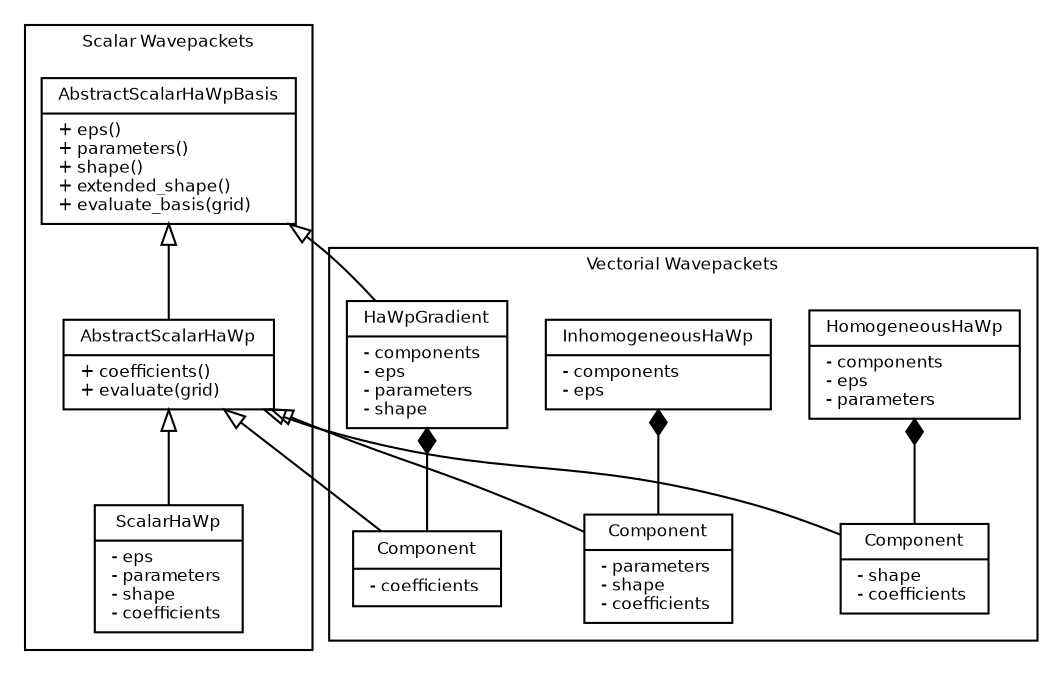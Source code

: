 digraph HaWpInheritance {
    fontname = "Bitstream Vera Sans"
    fontsize = 8

    node [
        fontname = "Bitstream Vera Sans"
        fontsize = 8
        shape = "record"
    ]

    edge [
        fontname = "Bitstream Vera Sans"
        fontsize = 8
        
    ]
    
    subgraph clusterScalarWavepackets {
        label = "Scalar Wavepackets"
        
        AbstractScalarHaWpBasis [
            label = "{AbstractScalarHaWpBasis|+ eps() \l+ parameters() \l+ shape() \l+ extended_shape() \l+ evaluate_basis(grid) \l}"
            group = groupMain
        ]
        
        AbstractScalarHaWp [
            label = "{AbstractScalarHaWp|+ coefficients() \l+ evaluate(grid) \l}"
            group = groupMain
        ]
        
        ScalarHaWp [
            label = "{ScalarHaWp|- eps \l- parameters \l- shape \l- coefficients \l}"
            group = groupMain
        ]
        
        edge [
            arrowtail = "empty"
        ]
        
        AbstractScalarHaWpBasis -> AbstractScalarHaWp [dir="back"]
        AbstractScalarHaWp -> ScalarHaWp [dir="back"]
    }
    
    subgraph clusterVectorialWavepackets {
        label = "Vectorial Wavepackets"
        
        HomogeneousHaWp__Component [
            label = "{Component|- shape \l- coefficients \l}"
            group = groupHomogeneousHaWp
        ]
        
        HomogeneousHaWp [
            label = "{HomogeneousHaWp|- components \l- eps \l- parameters \l}"
            group = groupHomogeneousHaWp
        ]
        
        
        InhomogeneousHaWp__Component [
            label = "{Component|- parameters \l- shape\l- coefficients \l}"
            group = groupInhomogeneousHaWp
        ]
        
        InhomogeneousHaWp [
            label = "{InhomogeneousHaWp|- components \l- eps \l}"
            group = groupInhomogeneousHaWp
        ]
        
        
        HaWpGradient__Component [
            label = "{Component|- coefficients \l}"
            group = groupHaWpGradient
        ]
        
        HaWpGradient [
            label = "{HaWpGradient|- components \l- eps \l- parameters \l- shape \l}"
            group = groupHaWpGradient
        ]
        
        edge [
            arrowtail = "diamond"
        ]
        
        HomogeneousHaWp -> HomogeneousHaWp__Component [dir="back"]
        InhomogeneousHaWp -> InhomogeneousHaWp__Component [dir="back"]
        HaWpGradient -> HaWpGradient__Component [dir="back"]
    }
    
    edge [
        arrowtail = "empty"
    ]
    
    AbstractScalarHaWpBasis -> HaWpGradient [dir="back"]
    AbstractScalarHaWp -> HomogeneousHaWp__Component [dir="back"]
    AbstractScalarHaWp -> InhomogeneousHaWp__Component [dir="back"]
    AbstractScalarHaWp -> HaWpGradient__Component  [dir="back"]
}
